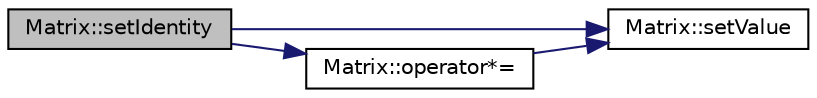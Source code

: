 digraph "Matrix::setIdentity"
{
  edge [fontname="Helvetica",fontsize="10",labelfontname="Helvetica",labelfontsize="10"];
  node [fontname="Helvetica",fontsize="10",shape=record];
  rankdir="LR";
  Node1 [label="Matrix::setIdentity",height=0.2,width=0.4,color="black", fillcolor="grey75", style="filled", fontcolor="black"];
  Node1 -> Node2 [color="midnightblue",fontsize="10",style="solid",fontname="Helvetica"];
  Node2 [label="Matrix::setValue",height=0.2,width=0.4,color="black", fillcolor="white", style="filled",URL="$class_matrix.html#a6db0d5bffe96f02e3ff3ff899e0c4d8d"];
  Node1 -> Node3 [color="midnightblue",fontsize="10",style="solid",fontname="Helvetica"];
  Node3 [label="Matrix::operator*=",height=0.2,width=0.4,color="black", fillcolor="white", style="filled",URL="$class_matrix.html#aac6dd563f8c6f859f3d0760f406a1a58"];
  Node3 -> Node2 [color="midnightblue",fontsize="10",style="solid",fontname="Helvetica"];
}

